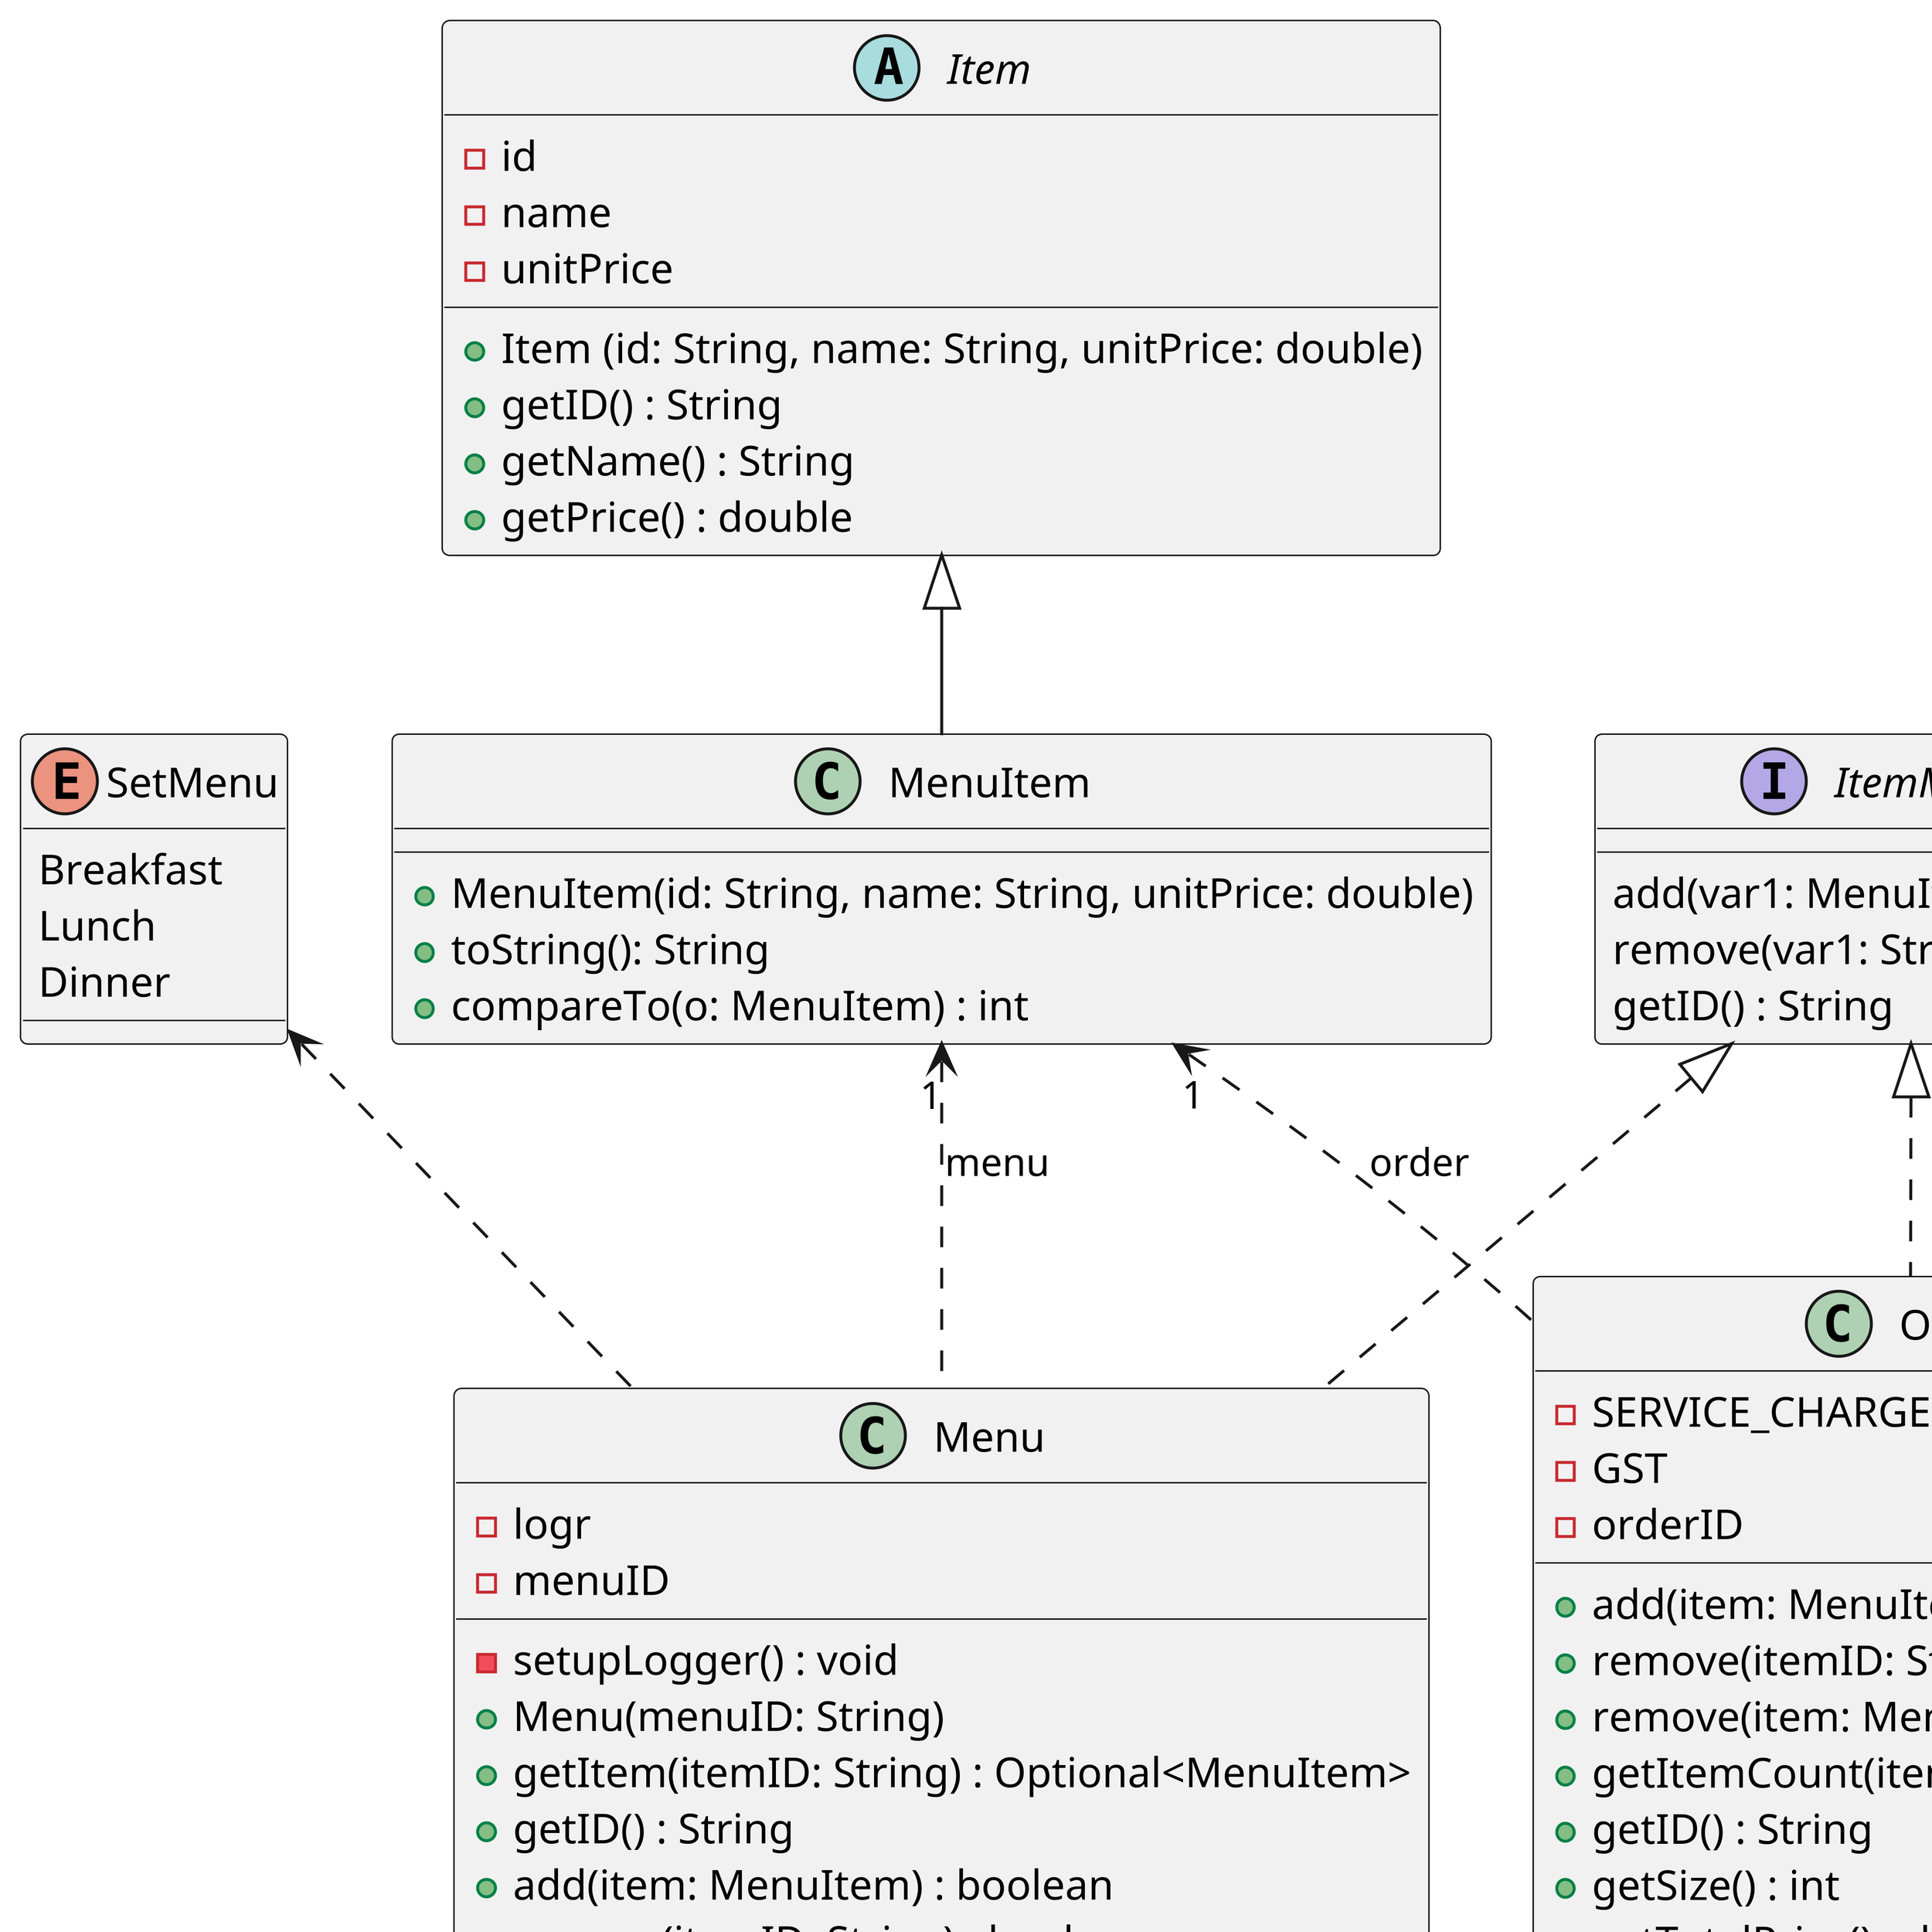 @startuml
'https://plantuml.com/class-diagram

skinparam dpi 600

abstract class Item {
    -id
    - name
    - unitPrice

    + Item (id: String, name: String, unitPrice: double)
    +getID() : String
    +getName() : String
    +getPrice() : double

}
interface ItemManager {
    add(var1: MenuItem) : boolean
    remove(var1: String) : boolean
    getID() : String
}
class Menu {
- logr
- menuID
- setupLogger() : void
+ Menu(menuID: String)
+ getItem(itemID: String) : Optional<MenuItem>
+ getID() : String
+ add(item: MenuItem) : boolean
+ remove(itemID: String) : boolean
+ toString() : String
}
class MenuItem {
+ MenuItem(id: String, name: String, unitPrice: double)
+ toString(): String
+ compareTo(o: MenuItem) : int
}
class Order {
- SERVICE_CHARGE
- GST
- orderID
+ add(item: MenuItem) : boolean
+ remove(itemID: String) : boolean
+ remove(item: MenuItem) : boolean
+ getItemCount(itemID String): int
+ getID() : String
+ getSize() : int
+ getTotalPrice() : double
+ getReceipt() : String
+ getOrderSummary() : String
+ toString() : String
}
enum SetMenu {
    Breakfast
    Lunch
    Dinner
}

Item <|-- MenuItem

ItemManager <|.. Menu
ItemManager <|.. Order

MenuItem "1" <..  Order : order
MenuItem "1" <.. Menu : menu

SetMenu <.. Menu



@enduml